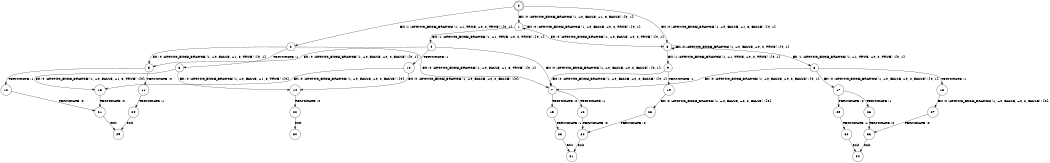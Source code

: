 digraph BCG {
size = "7, 10.5";
center = TRUE;
node [shape = circle];
0 [peripheries = 2];
0 -> 1 [label = "EX !0 !ATOMIC_EXCH_BRANCH (1, +0, FALSE, +1, 3, FALSE) !{0, 1}"];
0 -> 2 [label = "EX !1 !ATOMIC_EXCH_BRANCH (1, +1, TRUE, +0, 2, TRUE) !{0, 1}"];
0 -> 3 [label = "EX !0 !ATOMIC_EXCH_BRANCH (1, +0, FALSE, +1, 3, FALSE) !{0, 1}"];
1 -> 1 [label = "EX !0 !ATOMIC_EXCH_BRANCH (1, +0, FALSE, +0, 2, TRUE) !{0, 1}"];
1 -> 4 [label = "EX !1 !ATOMIC_EXCH_BRANCH (1, +1, TRUE, +0, 2, TRUE) !{0, 1}"];
1 -> 3 [label = "EX !0 !ATOMIC_EXCH_BRANCH (1, +0, FALSE, +0, 2, TRUE) !{0, 1}"];
2 -> 5 [label = "EX !0 !ATOMIC_EXCH_BRANCH (1, +0, FALSE, +1, 3, TRUE) !{0, 1}"];
2 -> 6 [label = "TERMINATE !1"];
2 -> 7 [label = "EX !0 !ATOMIC_EXCH_BRANCH (1, +0, FALSE, +1, 3, TRUE) !{0, 1}"];
3 -> 8 [label = "EX !1 !ATOMIC_EXCH_BRANCH (1, +1, TRUE, +0, 2, TRUE) !{0, 1}"];
3 -> 3 [label = "EX !0 !ATOMIC_EXCH_BRANCH (1, +0, FALSE, +0, 2, TRUE) !{0, 1}"];
3 -> 9 [label = "EX !1 !ATOMIC_EXCH_BRANCH (1, +1, TRUE, +0, 2, TRUE) !{0, 1}"];
4 -> 5 [label = "EX !0 !ATOMIC_EXCH_BRANCH (1, +0, FALSE, +0, 2, FALSE) !{0, 1}"];
4 -> 10 [label = "TERMINATE !1"];
4 -> 7 [label = "EX !0 !ATOMIC_EXCH_BRANCH (1, +0, FALSE, +0, 2, FALSE) !{0, 1}"];
5 -> 11 [label = "TERMINATE !0"];
5 -> 12 [label = "TERMINATE !1"];
6 -> 13 [label = "EX !0 !ATOMIC_EXCH_BRANCH (1, +0, FALSE, +1, 3, TRUE) !{0}"];
6 -> 14 [label = "EX !0 !ATOMIC_EXCH_BRANCH (1, +0, FALSE, +1, 3, TRUE) !{0}"];
7 -> 15 [label = "TERMINATE !0"];
7 -> 16 [label = "TERMINATE !1"];
8 -> 17 [label = "EX !0 !ATOMIC_EXCH_BRANCH (1, +0, FALSE, +0, 2, FALSE) !{0, 1}"];
8 -> 18 [label = "TERMINATE !1"];
8 -> 7 [label = "EX !0 !ATOMIC_EXCH_BRANCH (1, +0, FALSE, +0, 2, FALSE) !{0, 1}"];
9 -> 7 [label = "EX !0 !ATOMIC_EXCH_BRANCH (1, +0, FALSE, +0, 2, FALSE) !{0, 1}"];
9 -> 19 [label = "TERMINATE !1"];
10 -> 13 [label = "EX !0 !ATOMIC_EXCH_BRANCH (1, +0, FALSE, +0, 2, FALSE) !{0}"];
10 -> 14 [label = "EX !0 !ATOMIC_EXCH_BRANCH (1, +0, FALSE, +0, 2, FALSE) !{0}"];
11 -> 20 [label = "TERMINATE !1"];
12 -> 21 [label = "TERMINATE !0"];
13 -> 21 [label = "TERMINATE !0"];
14 -> 22 [label = "TERMINATE !0"];
15 -> 23 [label = "TERMINATE !1"];
16 -> 24 [label = "TERMINATE !0"];
17 -> 25 [label = "TERMINATE !0"];
17 -> 26 [label = "TERMINATE !1"];
18 -> 27 [label = "EX !0 !ATOMIC_EXCH_BRANCH (1, +0, FALSE, +0, 2, FALSE) !{0}"];
19 -> 28 [label = "EX !0 !ATOMIC_EXCH_BRANCH (1, +0, FALSE, +0, 2, FALSE) !{0}"];
20 -> 29 [label = "exit"];
21 -> 29 [label = "exit"];
22 -> 30 [label = "exit"];
23 -> 31 [label = "exit"];
24 -> 31 [label = "exit"];
25 -> 32 [label = "TERMINATE !1"];
26 -> 33 [label = "TERMINATE !0"];
27 -> 33 [label = "TERMINATE !0"];
28 -> 24 [label = "TERMINATE !0"];
32 -> 34 [label = "exit"];
33 -> 34 [label = "exit"];
}
